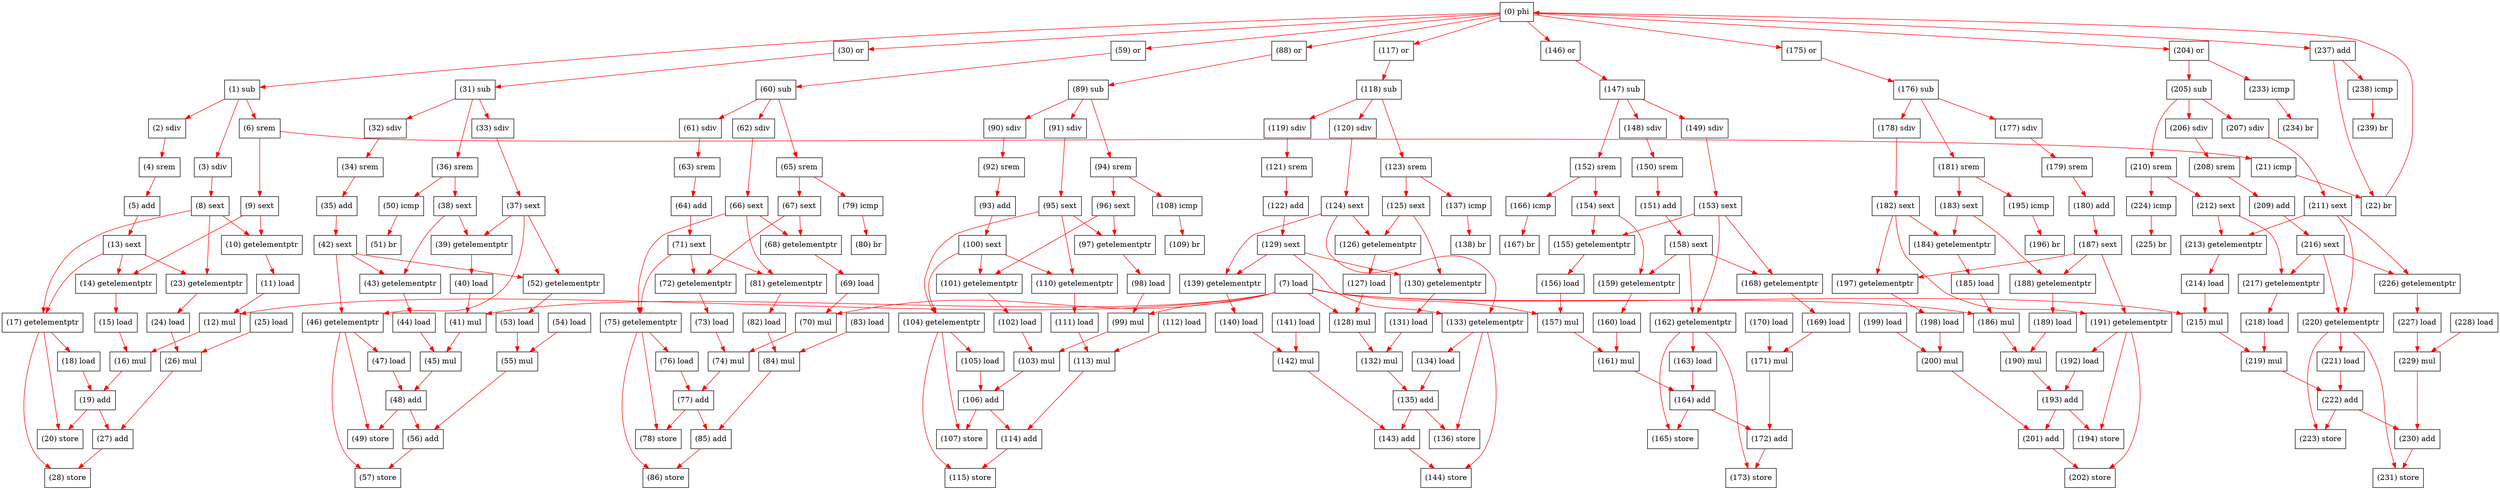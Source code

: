 digraph "DFG for'_Z12ARENA_kerneliii' function" {
	Node0phi[shape=record, label="(0) phi"];
	Node1sub[shape=record, label="(1) sub"];
	Node2sdiv[shape=record, label="(2) sdiv"];
	Node3sdiv[shape=record, label="(3) sdiv"];
	Node4srem[shape=record, label="(4) srem"];
	Node5add[shape=record, label="(5) add"];
	Node6srem[shape=record, label="(6) srem"];
	Node7load[shape=record, label="(7) load"];
	Node8sext[shape=record, label="(8) sext"];
	Node9sext[shape=record, label="(9) sext"];
	Node10getelementptr[shape=record, label="(10) getelementptr"];
	Node11load[shape=record, label="(11) load"];
	Node12mul[shape=record, label="(12) mul"];
	Node13sext[shape=record, label="(13) sext"];
	Node14getelementptr[shape=record, label="(14) getelementptr"];
	Node15load[shape=record, label="(15) load"];
	Node16mul[shape=record, label="(16) mul"];
	Node17getelementptr[shape=record, label="(17) getelementptr"];
	Node18load[shape=record, label="(18) load"];
	Node19add[shape=record, label="(19) add"];
	Node20store[shape=record, label="(20) store"];
	Node21icmp[shape=record, label="(21) icmp"];
	Node22br[shape=record, label="(22) br"];
	Node23getelementptr[shape=record, label="(23) getelementptr"];
	Node24load[shape=record, label="(24) load"];
	Node25load[shape=record, label="(25) load"];
	Node26mul[shape=record, label="(26) mul"];
	Node27add[shape=record, label="(27) add"];
	Node28store[shape=record, label="(28) store"];
	Node30or[shape=record, label="(30) or"];
	Node31sub[shape=record, label="(31) sub"];
	Node32sdiv[shape=record, label="(32) sdiv"];
	Node33sdiv[shape=record, label="(33) sdiv"];
	Node34srem[shape=record, label="(34) srem"];
	Node35add[shape=record, label="(35) add"];
	Node36srem[shape=record, label="(36) srem"];
	Node37sext[shape=record, label="(37) sext"];
	Node38sext[shape=record, label="(38) sext"];
	Node39getelementptr[shape=record, label="(39) getelementptr"];
	Node40load[shape=record, label="(40) load"];
	Node41mul[shape=record, label="(41) mul"];
	Node42sext[shape=record, label="(42) sext"];
	Node43getelementptr[shape=record, label="(43) getelementptr"];
	Node44load[shape=record, label="(44) load"];
	Node45mul[shape=record, label="(45) mul"];
	Node46getelementptr[shape=record, label="(46) getelementptr"];
	Node47load[shape=record, label="(47) load"];
	Node48add[shape=record, label="(48) add"];
	Node49store[shape=record, label="(49) store"];
	Node50icmp[shape=record, label="(50) icmp"];
	Node51br[shape=record, label="(51) br"];
	Node52getelementptr[shape=record, label="(52) getelementptr"];
	Node53load[shape=record, label="(53) load"];
	Node54load[shape=record, label="(54) load"];
	Node55mul[shape=record, label="(55) mul"];
	Node56add[shape=record, label="(56) add"];
	Node57store[shape=record, label="(57) store"];
	Node59or[shape=record, label="(59) or"];
	Node60sub[shape=record, label="(60) sub"];
	Node61sdiv[shape=record, label="(61) sdiv"];
	Node62sdiv[shape=record, label="(62) sdiv"];
	Node63srem[shape=record, label="(63) srem"];
	Node64add[shape=record, label="(64) add"];
	Node65srem[shape=record, label="(65) srem"];
	Node66sext[shape=record, label="(66) sext"];
	Node67sext[shape=record, label="(67) sext"];
	Node68getelementptr[shape=record, label="(68) getelementptr"];
	Node69load[shape=record, label="(69) load"];
	Node70mul[shape=record, label="(70) mul"];
	Node71sext[shape=record, label="(71) sext"];
	Node72getelementptr[shape=record, label="(72) getelementptr"];
	Node73load[shape=record, label="(73) load"];
	Node74mul[shape=record, label="(74) mul"];
	Node75getelementptr[shape=record, label="(75) getelementptr"];
	Node76load[shape=record, label="(76) load"];
	Node77add[shape=record, label="(77) add"];
	Node78store[shape=record, label="(78) store"];
	Node79icmp[shape=record, label="(79) icmp"];
	Node80br[shape=record, label="(80) br"];
	Node81getelementptr[shape=record, label="(81) getelementptr"];
	Node82load[shape=record, label="(82) load"];
	Node83load[shape=record, label="(83) load"];
	Node84mul[shape=record, label="(84) mul"];
	Node85add[shape=record, label="(85) add"];
	Node86store[shape=record, label="(86) store"];
	Node88or[shape=record, label="(88) or"];
	Node89sub[shape=record, label="(89) sub"];
	Node90sdiv[shape=record, label="(90) sdiv"];
	Node91sdiv[shape=record, label="(91) sdiv"];
	Node92srem[shape=record, label="(92) srem"];
	Node93add[shape=record, label="(93) add"];
	Node94srem[shape=record, label="(94) srem"];
	Node95sext[shape=record, label="(95) sext"];
	Node96sext[shape=record, label="(96) sext"];
	Node97getelementptr[shape=record, label="(97) getelementptr"];
	Node98load[shape=record, label="(98) load"];
	Node99mul[shape=record, label="(99) mul"];
	Node100sext[shape=record, label="(100) sext"];
	Node101getelementptr[shape=record, label="(101) getelementptr"];
	Node102load[shape=record, label="(102) load"];
	Node103mul[shape=record, label="(103) mul"];
	Node104getelementptr[shape=record, label="(104) getelementptr"];
	Node105load[shape=record, label="(105) load"];
	Node106add[shape=record, label="(106) add"];
	Node107store[shape=record, label="(107) store"];
	Node108icmp[shape=record, label="(108) icmp"];
	Node109br[shape=record, label="(109) br"];
	Node110getelementptr[shape=record, label="(110) getelementptr"];
	Node111load[shape=record, label="(111) load"];
	Node112load[shape=record, label="(112) load"];
	Node113mul[shape=record, label="(113) mul"];
	Node114add[shape=record, label="(114) add"];
	Node115store[shape=record, label="(115) store"];
	Node117or[shape=record, label="(117) or"];
	Node118sub[shape=record, label="(118) sub"];
	Node119sdiv[shape=record, label="(119) sdiv"];
	Node120sdiv[shape=record, label="(120) sdiv"];
	Node121srem[shape=record, label="(121) srem"];
	Node122add[shape=record, label="(122) add"];
	Node123srem[shape=record, label="(123) srem"];
	Node124sext[shape=record, label="(124) sext"];
	Node125sext[shape=record, label="(125) sext"];
	Node126getelementptr[shape=record, label="(126) getelementptr"];
	Node127load[shape=record, label="(127) load"];
	Node128mul[shape=record, label="(128) mul"];
	Node129sext[shape=record, label="(129) sext"];
	Node130getelementptr[shape=record, label="(130) getelementptr"];
	Node131load[shape=record, label="(131) load"];
	Node132mul[shape=record, label="(132) mul"];
	Node133getelementptr[shape=record, label="(133) getelementptr"];
	Node134load[shape=record, label="(134) load"];
	Node135add[shape=record, label="(135) add"];
	Node136store[shape=record, label="(136) store"];
	Node137icmp[shape=record, label="(137) icmp"];
	Node138br[shape=record, label="(138) br"];
	Node139getelementptr[shape=record, label="(139) getelementptr"];
	Node140load[shape=record, label="(140) load"];
	Node141load[shape=record, label="(141) load"];
	Node142mul[shape=record, label="(142) mul"];
	Node143add[shape=record, label="(143) add"];
	Node144store[shape=record, label="(144) store"];
	Node146or[shape=record, label="(146) or"];
	Node147sub[shape=record, label="(147) sub"];
	Node148sdiv[shape=record, label="(148) sdiv"];
	Node149sdiv[shape=record, label="(149) sdiv"];
	Node150srem[shape=record, label="(150) srem"];
	Node151add[shape=record, label="(151) add"];
	Node152srem[shape=record, label="(152) srem"];
	Node153sext[shape=record, label="(153) sext"];
	Node154sext[shape=record, label="(154) sext"];
	Node155getelementptr[shape=record, label="(155) getelementptr"];
	Node156load[shape=record, label="(156) load"];
	Node157mul[shape=record, label="(157) mul"];
	Node158sext[shape=record, label="(158) sext"];
	Node159getelementptr[shape=record, label="(159) getelementptr"];
	Node160load[shape=record, label="(160) load"];
	Node161mul[shape=record, label="(161) mul"];
	Node162getelementptr[shape=record, label="(162) getelementptr"];
	Node163load[shape=record, label="(163) load"];
	Node164add[shape=record, label="(164) add"];
	Node165store[shape=record, label="(165) store"];
	Node166icmp[shape=record, label="(166) icmp"];
	Node167br[shape=record, label="(167) br"];
	Node168getelementptr[shape=record, label="(168) getelementptr"];
	Node169load[shape=record, label="(169) load"];
	Node170load[shape=record, label="(170) load"];
	Node171mul[shape=record, label="(171) mul"];
	Node172add[shape=record, label="(172) add"];
	Node173store[shape=record, label="(173) store"];
	Node175or[shape=record, label="(175) or"];
	Node176sub[shape=record, label="(176) sub"];
	Node177sdiv[shape=record, label="(177) sdiv"];
	Node178sdiv[shape=record, label="(178) sdiv"];
	Node179srem[shape=record, label="(179) srem"];
	Node180add[shape=record, label="(180) add"];
	Node181srem[shape=record, label="(181) srem"];
	Node182sext[shape=record, label="(182) sext"];
	Node183sext[shape=record, label="(183) sext"];
	Node184getelementptr[shape=record, label="(184) getelementptr"];
	Node185load[shape=record, label="(185) load"];
	Node186mul[shape=record, label="(186) mul"];
	Node187sext[shape=record, label="(187) sext"];
	Node188getelementptr[shape=record, label="(188) getelementptr"];
	Node189load[shape=record, label="(189) load"];
	Node190mul[shape=record, label="(190) mul"];
	Node191getelementptr[shape=record, label="(191) getelementptr"];
	Node192load[shape=record, label="(192) load"];
	Node193add[shape=record, label="(193) add"];
	Node194store[shape=record, label="(194) store"];
	Node195icmp[shape=record, label="(195) icmp"];
	Node196br[shape=record, label="(196) br"];
	Node197getelementptr[shape=record, label="(197) getelementptr"];
	Node198load[shape=record, label="(198) load"];
	Node199load[shape=record, label="(199) load"];
	Node200mul[shape=record, label="(200) mul"];
	Node201add[shape=record, label="(201) add"];
	Node202store[shape=record, label="(202) store"];
	Node204or[shape=record, label="(204) or"];
	Node205sub[shape=record, label="(205) sub"];
	Node206sdiv[shape=record, label="(206) sdiv"];
	Node207sdiv[shape=record, label="(207) sdiv"];
	Node208srem[shape=record, label="(208) srem"];
	Node209add[shape=record, label="(209) add"];
	Node210srem[shape=record, label="(210) srem"];
	Node211sext[shape=record, label="(211) sext"];
	Node212sext[shape=record, label="(212) sext"];
	Node213getelementptr[shape=record, label="(213) getelementptr"];
	Node214load[shape=record, label="(214) load"];
	Node215mul[shape=record, label="(215) mul"];
	Node216sext[shape=record, label="(216) sext"];
	Node217getelementptr[shape=record, label="(217) getelementptr"];
	Node218load[shape=record, label="(218) load"];
	Node219mul[shape=record, label="(219) mul"];
	Node220getelementptr[shape=record, label="(220) getelementptr"];
	Node221load[shape=record, label="(221) load"];
	Node222add[shape=record, label="(222) add"];
	Node223store[shape=record, label="(223) store"];
	Node224icmp[shape=record, label="(224) icmp"];
	Node225br[shape=record, label="(225) br"];
	Node226getelementptr[shape=record, label="(226) getelementptr"];
	Node227load[shape=record, label="(227) load"];
	Node228load[shape=record, label="(228) load"];
	Node229mul[shape=record, label="(229) mul"];
	Node230add[shape=record, label="(230) add"];
	Node231store[shape=record, label="(231) store"];
	Node233icmp[shape=record, label="(233) icmp"];
	Node234br[shape=record, label="(234) br"];
	Node237add[shape=record, label="(237) add"];
	Node238icmp[shape=record, label="(238) icmp"];
	Node239br[shape=record, label="(239) br"];
edge [color=red]
	Node0phi -> Node1sub
	Node1sub -> Node2sdiv
	Node1sub -> Node3sdiv
	Node2sdiv -> Node4srem
	Node4srem -> Node5add
	Node1sub -> Node6srem
	Node3sdiv -> Node8sext
	Node6srem -> Node9sext
	Node8sext -> Node10getelementptr
	Node9sext -> Node10getelementptr
	Node10getelementptr -> Node11load
	Node11load -> Node12mul
	Node7load -> Node12mul
	Node5add -> Node13sext
	Node13sext -> Node14getelementptr
	Node9sext -> Node14getelementptr
	Node14getelementptr -> Node15load
	Node12mul -> Node16mul
	Node15load -> Node16mul
	Node8sext -> Node17getelementptr
	Node13sext -> Node17getelementptr
	Node17getelementptr -> Node18load
	Node18load -> Node19add
	Node16mul -> Node19add
	Node19add -> Node20store
	Node17getelementptr -> Node20store
	Node6srem -> Node21icmp
	Node21icmp -> Node22br
	Node8sext -> Node23getelementptr
	Node13sext -> Node23getelementptr
	Node23getelementptr -> Node24load
	Node25load -> Node26mul
	Node24load -> Node26mul
	Node26mul -> Node27add
	Node19add -> Node27add
	Node27add -> Node28store
	Node17getelementptr -> Node28store
	Node0phi -> Node30or
	Node30or -> Node31sub
	Node31sub -> Node32sdiv
	Node31sub -> Node33sdiv
	Node32sdiv -> Node34srem
	Node34srem -> Node35add
	Node31sub -> Node36srem
	Node33sdiv -> Node37sext
	Node36srem -> Node38sext
	Node37sext -> Node39getelementptr
	Node38sext -> Node39getelementptr
	Node39getelementptr -> Node40load
	Node40load -> Node41mul
	Node7load -> Node41mul
	Node35add -> Node42sext
	Node42sext -> Node43getelementptr
	Node38sext -> Node43getelementptr
	Node43getelementptr -> Node44load
	Node41mul -> Node45mul
	Node44load -> Node45mul
	Node37sext -> Node46getelementptr
	Node42sext -> Node46getelementptr
	Node46getelementptr -> Node47load
	Node47load -> Node48add
	Node45mul -> Node48add
	Node48add -> Node49store
	Node46getelementptr -> Node49store
	Node36srem -> Node50icmp
	Node50icmp -> Node51br
	Node37sext -> Node52getelementptr
	Node42sext -> Node52getelementptr
	Node52getelementptr -> Node53load
	Node54load -> Node55mul
	Node53load -> Node55mul
	Node55mul -> Node56add
	Node48add -> Node56add
	Node56add -> Node57store
	Node46getelementptr -> Node57store
	Node0phi -> Node59or
	Node59or -> Node60sub
	Node60sub -> Node61sdiv
	Node60sub -> Node62sdiv
	Node61sdiv -> Node63srem
	Node63srem -> Node64add
	Node60sub -> Node65srem
	Node62sdiv -> Node66sext
	Node65srem -> Node67sext
	Node66sext -> Node68getelementptr
	Node67sext -> Node68getelementptr
	Node68getelementptr -> Node69load
	Node69load -> Node70mul
	Node7load -> Node70mul
	Node64add -> Node71sext
	Node71sext -> Node72getelementptr
	Node67sext -> Node72getelementptr
	Node72getelementptr -> Node73load
	Node70mul -> Node74mul
	Node73load -> Node74mul
	Node66sext -> Node75getelementptr
	Node71sext -> Node75getelementptr
	Node75getelementptr -> Node76load
	Node76load -> Node77add
	Node74mul -> Node77add
	Node77add -> Node78store
	Node75getelementptr -> Node78store
	Node65srem -> Node79icmp
	Node79icmp -> Node80br
	Node66sext -> Node81getelementptr
	Node71sext -> Node81getelementptr
	Node81getelementptr -> Node82load
	Node83load -> Node84mul
	Node82load -> Node84mul
	Node84mul -> Node85add
	Node77add -> Node85add
	Node85add -> Node86store
	Node75getelementptr -> Node86store
	Node0phi -> Node88or
	Node88or -> Node89sub
	Node89sub -> Node90sdiv
	Node89sub -> Node91sdiv
	Node90sdiv -> Node92srem
	Node92srem -> Node93add
	Node89sub -> Node94srem
	Node91sdiv -> Node95sext
	Node94srem -> Node96sext
	Node95sext -> Node97getelementptr
	Node96sext -> Node97getelementptr
	Node97getelementptr -> Node98load
	Node98load -> Node99mul
	Node7load -> Node99mul
	Node93add -> Node100sext
	Node100sext -> Node101getelementptr
	Node96sext -> Node101getelementptr
	Node101getelementptr -> Node102load
	Node99mul -> Node103mul
	Node102load -> Node103mul
	Node95sext -> Node104getelementptr
	Node100sext -> Node104getelementptr
	Node104getelementptr -> Node105load
	Node105load -> Node106add
	Node103mul -> Node106add
	Node106add -> Node107store
	Node104getelementptr -> Node107store
	Node94srem -> Node108icmp
	Node108icmp -> Node109br
	Node95sext -> Node110getelementptr
	Node100sext -> Node110getelementptr
	Node110getelementptr -> Node111load
	Node112load -> Node113mul
	Node111load -> Node113mul
	Node113mul -> Node114add
	Node106add -> Node114add
	Node114add -> Node115store
	Node104getelementptr -> Node115store
	Node0phi -> Node117or
	Node117or -> Node118sub
	Node118sub -> Node119sdiv
	Node118sub -> Node120sdiv
	Node119sdiv -> Node121srem
	Node121srem -> Node122add
	Node118sub -> Node123srem
	Node120sdiv -> Node124sext
	Node123srem -> Node125sext
	Node124sext -> Node126getelementptr
	Node125sext -> Node126getelementptr
	Node126getelementptr -> Node127load
	Node127load -> Node128mul
	Node7load -> Node128mul
	Node122add -> Node129sext
	Node129sext -> Node130getelementptr
	Node125sext -> Node130getelementptr
	Node130getelementptr -> Node131load
	Node128mul -> Node132mul
	Node131load -> Node132mul
	Node124sext -> Node133getelementptr
	Node129sext -> Node133getelementptr
	Node133getelementptr -> Node134load
	Node134load -> Node135add
	Node132mul -> Node135add
	Node135add -> Node136store
	Node133getelementptr -> Node136store
	Node123srem -> Node137icmp
	Node137icmp -> Node138br
	Node124sext -> Node139getelementptr
	Node129sext -> Node139getelementptr
	Node139getelementptr -> Node140load
	Node141load -> Node142mul
	Node140load -> Node142mul
	Node142mul -> Node143add
	Node135add -> Node143add
	Node143add -> Node144store
	Node133getelementptr -> Node144store
	Node0phi -> Node146or
	Node146or -> Node147sub
	Node147sub -> Node148sdiv
	Node147sub -> Node149sdiv
	Node148sdiv -> Node150srem
	Node150srem -> Node151add
	Node147sub -> Node152srem
	Node149sdiv -> Node153sext
	Node152srem -> Node154sext
	Node153sext -> Node155getelementptr
	Node154sext -> Node155getelementptr
	Node155getelementptr -> Node156load
	Node156load -> Node157mul
	Node7load -> Node157mul
	Node151add -> Node158sext
	Node158sext -> Node159getelementptr
	Node154sext -> Node159getelementptr
	Node159getelementptr -> Node160load
	Node157mul -> Node161mul
	Node160load -> Node161mul
	Node153sext -> Node162getelementptr
	Node158sext -> Node162getelementptr
	Node162getelementptr -> Node163load
	Node163load -> Node164add
	Node161mul -> Node164add
	Node164add -> Node165store
	Node162getelementptr -> Node165store
	Node152srem -> Node166icmp
	Node166icmp -> Node167br
	Node153sext -> Node168getelementptr
	Node158sext -> Node168getelementptr
	Node168getelementptr -> Node169load
	Node170load -> Node171mul
	Node169load -> Node171mul
	Node171mul -> Node172add
	Node164add -> Node172add
	Node172add -> Node173store
	Node162getelementptr -> Node173store
	Node0phi -> Node175or
	Node175or -> Node176sub
	Node176sub -> Node177sdiv
	Node176sub -> Node178sdiv
	Node177sdiv -> Node179srem
	Node179srem -> Node180add
	Node176sub -> Node181srem
	Node178sdiv -> Node182sext
	Node181srem -> Node183sext
	Node182sext -> Node184getelementptr
	Node183sext -> Node184getelementptr
	Node184getelementptr -> Node185load
	Node185load -> Node186mul
	Node7load -> Node186mul
	Node180add -> Node187sext
	Node187sext -> Node188getelementptr
	Node183sext -> Node188getelementptr
	Node188getelementptr -> Node189load
	Node186mul -> Node190mul
	Node189load -> Node190mul
	Node182sext -> Node191getelementptr
	Node187sext -> Node191getelementptr
	Node191getelementptr -> Node192load
	Node192load -> Node193add
	Node190mul -> Node193add
	Node193add -> Node194store
	Node191getelementptr -> Node194store
	Node181srem -> Node195icmp
	Node195icmp -> Node196br
	Node182sext -> Node197getelementptr
	Node187sext -> Node197getelementptr
	Node197getelementptr -> Node198load
	Node199load -> Node200mul
	Node198load -> Node200mul
	Node200mul -> Node201add
	Node193add -> Node201add
	Node201add -> Node202store
	Node191getelementptr -> Node202store
	Node0phi -> Node204or
	Node204or -> Node205sub
	Node205sub -> Node206sdiv
	Node205sub -> Node207sdiv
	Node206sdiv -> Node208srem
	Node208srem -> Node209add
	Node205sub -> Node210srem
	Node207sdiv -> Node211sext
	Node210srem -> Node212sext
	Node211sext -> Node213getelementptr
	Node212sext -> Node213getelementptr
	Node213getelementptr -> Node214load
	Node214load -> Node215mul
	Node7load -> Node215mul
	Node209add -> Node216sext
	Node216sext -> Node217getelementptr
	Node212sext -> Node217getelementptr
	Node217getelementptr -> Node218load
	Node215mul -> Node219mul
	Node218load -> Node219mul
	Node211sext -> Node220getelementptr
	Node216sext -> Node220getelementptr
	Node220getelementptr -> Node221load
	Node221load -> Node222add
	Node219mul -> Node222add
	Node222add -> Node223store
	Node220getelementptr -> Node223store
	Node210srem -> Node224icmp
	Node224icmp -> Node225br
	Node211sext -> Node226getelementptr
	Node216sext -> Node226getelementptr
	Node226getelementptr -> Node227load
	Node228load -> Node229mul
	Node227load -> Node229mul
	Node229mul -> Node230add
	Node222add -> Node230add
	Node230add -> Node231store
	Node220getelementptr -> Node231store
	Node204or -> Node233icmp
	Node233icmp -> Node234br
	Node0phi -> Node237add
	Node237add -> Node238icmp
	Node238icmp -> Node239br
	Node237add -> Node22br
	Node22br -> Node0phi
}
